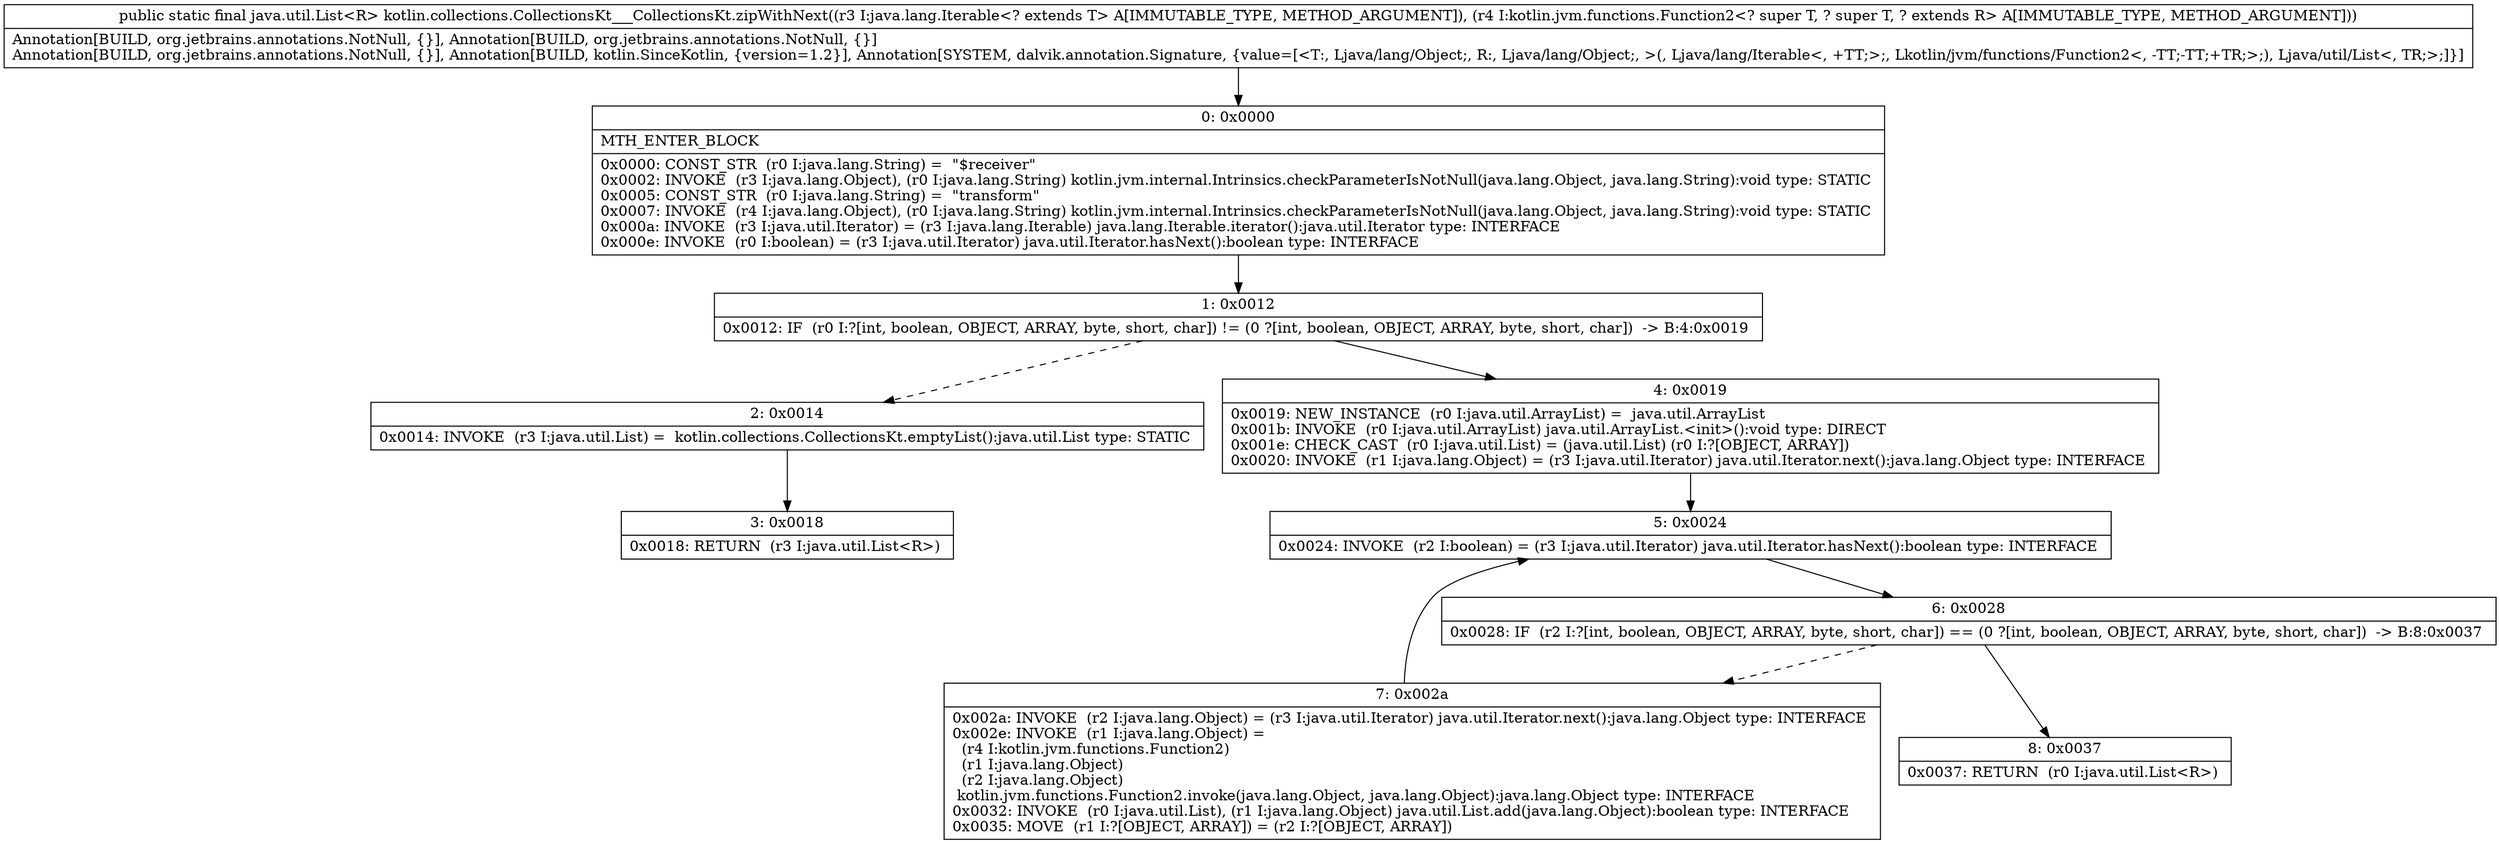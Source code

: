 digraph "CFG forkotlin.collections.CollectionsKt___CollectionsKt.zipWithNext(Ljava\/lang\/Iterable;Lkotlin\/jvm\/functions\/Function2;)Ljava\/util\/List;" {
Node_0 [shape=record,label="{0\:\ 0x0000|MTH_ENTER_BLOCK\l|0x0000: CONST_STR  (r0 I:java.lang.String) =  \"$receiver\" \l0x0002: INVOKE  (r3 I:java.lang.Object), (r0 I:java.lang.String) kotlin.jvm.internal.Intrinsics.checkParameterIsNotNull(java.lang.Object, java.lang.String):void type: STATIC \l0x0005: CONST_STR  (r0 I:java.lang.String) =  \"transform\" \l0x0007: INVOKE  (r4 I:java.lang.Object), (r0 I:java.lang.String) kotlin.jvm.internal.Intrinsics.checkParameterIsNotNull(java.lang.Object, java.lang.String):void type: STATIC \l0x000a: INVOKE  (r3 I:java.util.Iterator) = (r3 I:java.lang.Iterable) java.lang.Iterable.iterator():java.util.Iterator type: INTERFACE \l0x000e: INVOKE  (r0 I:boolean) = (r3 I:java.util.Iterator) java.util.Iterator.hasNext():boolean type: INTERFACE \l}"];
Node_1 [shape=record,label="{1\:\ 0x0012|0x0012: IF  (r0 I:?[int, boolean, OBJECT, ARRAY, byte, short, char]) != (0 ?[int, boolean, OBJECT, ARRAY, byte, short, char])  \-\> B:4:0x0019 \l}"];
Node_2 [shape=record,label="{2\:\ 0x0014|0x0014: INVOKE  (r3 I:java.util.List) =  kotlin.collections.CollectionsKt.emptyList():java.util.List type: STATIC \l}"];
Node_3 [shape=record,label="{3\:\ 0x0018|0x0018: RETURN  (r3 I:java.util.List\<R\>) \l}"];
Node_4 [shape=record,label="{4\:\ 0x0019|0x0019: NEW_INSTANCE  (r0 I:java.util.ArrayList) =  java.util.ArrayList \l0x001b: INVOKE  (r0 I:java.util.ArrayList) java.util.ArrayList.\<init\>():void type: DIRECT \l0x001e: CHECK_CAST  (r0 I:java.util.List) = (java.util.List) (r0 I:?[OBJECT, ARRAY]) \l0x0020: INVOKE  (r1 I:java.lang.Object) = (r3 I:java.util.Iterator) java.util.Iterator.next():java.lang.Object type: INTERFACE \l}"];
Node_5 [shape=record,label="{5\:\ 0x0024|0x0024: INVOKE  (r2 I:boolean) = (r3 I:java.util.Iterator) java.util.Iterator.hasNext():boolean type: INTERFACE \l}"];
Node_6 [shape=record,label="{6\:\ 0x0028|0x0028: IF  (r2 I:?[int, boolean, OBJECT, ARRAY, byte, short, char]) == (0 ?[int, boolean, OBJECT, ARRAY, byte, short, char])  \-\> B:8:0x0037 \l}"];
Node_7 [shape=record,label="{7\:\ 0x002a|0x002a: INVOKE  (r2 I:java.lang.Object) = (r3 I:java.util.Iterator) java.util.Iterator.next():java.lang.Object type: INTERFACE \l0x002e: INVOKE  (r1 I:java.lang.Object) = \l  (r4 I:kotlin.jvm.functions.Function2)\l  (r1 I:java.lang.Object)\l  (r2 I:java.lang.Object)\l kotlin.jvm.functions.Function2.invoke(java.lang.Object, java.lang.Object):java.lang.Object type: INTERFACE \l0x0032: INVOKE  (r0 I:java.util.List), (r1 I:java.lang.Object) java.util.List.add(java.lang.Object):boolean type: INTERFACE \l0x0035: MOVE  (r1 I:?[OBJECT, ARRAY]) = (r2 I:?[OBJECT, ARRAY]) \l}"];
Node_8 [shape=record,label="{8\:\ 0x0037|0x0037: RETURN  (r0 I:java.util.List\<R\>) \l}"];
MethodNode[shape=record,label="{public static final java.util.List\<R\> kotlin.collections.CollectionsKt___CollectionsKt.zipWithNext((r3 I:java.lang.Iterable\<? extends T\> A[IMMUTABLE_TYPE, METHOD_ARGUMENT]), (r4 I:kotlin.jvm.functions.Function2\<? super T, ? super T, ? extends R\> A[IMMUTABLE_TYPE, METHOD_ARGUMENT]))  | Annotation[BUILD, org.jetbrains.annotations.NotNull, \{\}], Annotation[BUILD, org.jetbrains.annotations.NotNull, \{\}]\lAnnotation[BUILD, org.jetbrains.annotations.NotNull, \{\}], Annotation[BUILD, kotlin.SinceKotlin, \{version=1.2\}], Annotation[SYSTEM, dalvik.annotation.Signature, \{value=[\<T:, Ljava\/lang\/Object;, R:, Ljava\/lang\/Object;, \>(, Ljava\/lang\/Iterable\<, +TT;\>;, Lkotlin\/jvm\/functions\/Function2\<, \-TT;\-TT;+TR;\>;), Ljava\/util\/List\<, TR;\>;]\}]\l}"];
MethodNode -> Node_0;
Node_0 -> Node_1;
Node_1 -> Node_2[style=dashed];
Node_1 -> Node_4;
Node_2 -> Node_3;
Node_4 -> Node_5;
Node_5 -> Node_6;
Node_6 -> Node_7[style=dashed];
Node_6 -> Node_8;
Node_7 -> Node_5;
}

